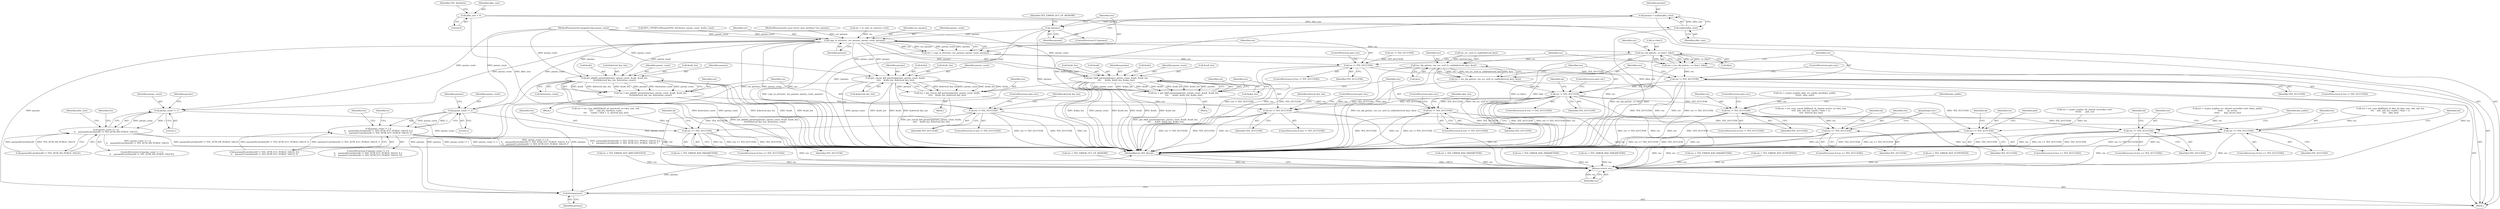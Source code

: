 digraph "0_optee_os_a637243270fc1faae16de059091795c32d86e65e@API" {
"1000173" [label="(Call,params = malloc(alloc_size))"];
"1000175" [label="(Call,malloc(alloc_size))"];
"1000161" [label="(Call,alloc_size = 0)"];
"1000178" [label="(Call,!params)"];
"1000184" [label="(Call,copy_in_attrs(utc, usr_params, param_count, params))"];
"1000182" [label="(Call,res = copy_in_attrs(utc, usr_params, param_count, params))"];
"1000190" [label="(Call,res != TEE_SUCCESS)"];
"1000204" [label="(Call,res != TEE_SUCCESS)"];
"1000217" [label="(Call,res != TEE_SUCCESS)"];
"1000324" [label="(Call,res == TEE_SUCCESS)"];
"1000857" [label="(Return,return res;)"];
"1000441" [label="(Call,res != TEE_SUCCESS)"];
"1000524" [label="(Call,res == TEE_SUCCESS)"];
"1000598" [label="(Call,res != TEE_SUCCESS)"];
"1000632" [label="(Call,res == TEE_SUCCESS)"];
"1000697" [label="(Call,res != TEE_SUCCESS)"];
"1000729" [label="(Call,res == TEE_SUCCESS)"];
"1000797" [label="(Call,res != TEE_SUCCESS)"];
"1000830" [label="(Call,res == TEE_SUCCESS)"];
"1000196" [label="(Call,tee_obj_get(utc, cs->key1, &ko))"];
"1000194" [label="(Call,res = tee_obj_get(utc, cs->key1, &ko))"];
"1000210" [label="(Call,tee_obj_get(utc, tee_svc_uref_to_vaddr(derived_key), &so))"];
"1000208" [label="(Call,res = tee_obj_get(utc, tee_svc_uref_to_vaddr(derived_key), &so))"];
"1000254" [label="(Call,param_count != 1)"];
"1000253" [label="(Call,param_count != 1 ||\n\t\t    params[0].attributeID != TEE_ATTR_DH_PUBLIC_VALUE)"];
"1000376" [label="(Call,param_count != 2)"];
"1000375" [label="(Call,param_count != 2 ||\n\t\t    params[0].attributeID != TEE_ATTR_ECC_PUBLIC_VALUE_X ||\n\t\t    params[1].attributeID != TEE_ATTR_ECC_PUBLIC_VALUE_Y)"];
"1000584" [label="(Call,get_hkdf_params(params, param_count, &salt, &salt_len,\n\t\t\t\t      &info, &info_len, &okm_len))"];
"1000582" [label="(Call,res = get_hkdf_params(params, param_count, &salt, &salt_len,\n\t\t\t\t      &info, &info_len, &okm_len))"];
"1000855" [label="(Call,free(params))"];
"1000687" [label="(Call,get_concat_kdf_params(params, param_count, &info,\n\t\t\t\t\t    &info_len, &derived_key_len))"];
"1000685" [label="(Call,res = get_concat_kdf_params(params, param_count, &info,\n\t\t\t\t\t    &info_len, &derived_key_len))"];
"1000785" [label="(Call,get_pbkdf2_params(params, param_count, &salt, &salt_len,\n\t\t\t\t\t&derived_key_len, &iteration_count))"];
"1000783" [label="(Call,res = get_pbkdf2_params(params, param_count, &salt, &salt_len,\n\t\t\t\t\t&derived_key_len, &iteration_count))"];
"1000692" [label="(Call,&info_len)"];
"1000632" [label="(Call,res == TEE_SUCCESS)"];
"1000374" [label="(ControlStructure,if (param_count != 2 ||\n\t\t    params[0].attributeID != TEE_ATTR_ECC_PUBLIC_VALUE_X ||\n\t\t    params[1].attributeID != TEE_ATTR_ECC_PUBLIC_VALUE_Y))"];
"1000696" [label="(ControlStructure,if (res != TEE_SUCCESS))"];
"1000354" [label="(Call,res = TEE_ERROR_OUT_OF_MEMORY)"];
"1000184" [label="(Call,copy_in_attrs(utc, usr_params, param_count, params))"];
"1000222" [label="(Identifier,sk)"];
"1000191" [label="(Identifier,res)"];
"1000256" [label="(Literal,1)"];
"1000585" [label="(Identifier,params)"];
"1000689" [label="(Identifier,param_count)"];
"1000688" [label="(Identifier,params)"];
"1000757" [label="(Block,)"];
"1000377" [label="(Identifier,param_count)"];
"1000604" [label="(Identifier,okm_len)"];
"1000703" [label="(Identifier,derived_key_len)"];
"1000206" [label="(Identifier,TEE_SUCCESS)"];
"1000186" [label="(Identifier,usr_params)"];
"1000633" [label="(Identifier,res)"];
"1000396" [label="(Identifier,res)"];
"1000375" [label="(Call,param_count != 2 ||\n\t\t    params[0].attributeID != TEE_ATTR_ECC_PUBLIC_VALUE_X ||\n\t\t    params[1].attributeID != TEE_ATTR_ECC_PUBLIC_VALUE_Y)"];
"1000252" [label="(ControlStructure,if (param_count != 1 ||\n\t\t    params[0].attributeID != TEE_ATTR_DH_PUBLIC_VALUE))"];
"1000315" [label="(Call,res = crypto_acipher_dh_shared_secret(ko->attr,\n\t\t\t\t\t\t\t      pub, ss))"];
"1000613" [label="(Call,res = tee_cryp_hkdf(hash_id, ikm, ik->key_size, salt, salt_len,\n\t\t\t\t    info, info_len, (uint8_t *)(sk + 1),\n\t\t\t\t    okm_len))"];
"1000214" [label="(Call,&so)"];
"1000176" [label="(Identifier,alloc_size)"];
"1000728" [label="(ControlStructure,if (res == TEE_SUCCESS))"];
"1000209" [label="(Identifier,res)"];
"1000167" [label="(Identifier,TEE_Attribute)"];
"1000395" [label="(Call,res = TEE_ERROR_BAD_PARAMETERS)"];
"1000266" [label="(Identifier,res)"];
"1000836" [label="(Identifier,sk)"];
"1000196" [label="(Call,tee_obj_get(utc, cs->key1, &ko))"];
"1000323" [label="(ControlStructure,if (res == TEE_SUCCESS))"];
"1000192" [label="(Identifier,TEE_SUCCESS)"];
"1000800" [label="(ControlStructure,goto out;)"];
"1000830" [label="(Call,res == TEE_SUCCESS)"];
"1000712" [label="(Call,res = tee_cryp_concat_kdf(hash_id, shared_secret, ss->key_size,\n\t\t\t\t\t  info, info_len, (uint8_t *)(sk + 1),\n\t\t\t\t\t  derived_key_len))"];
"1000177" [label="(ControlStructure,if (!params))"];
"1000686" [label="(Identifier,res)"];
"1000195" [label="(Identifier,res)"];
"1000194" [label="(Call,res = tee_obj_get(utc, cs->key1, &ko))"];
"1000198" [label="(Call,cs->key1)"];
"1000330" [label="(Identifier,sk)"];
"1000441" [label="(Call,res != TEE_SUCCESS)"];
"1000797" [label="(Call,res != TEE_SUCCESS)"];
"1000857" [label="(Return,return res;)"];
"1000155" [label="(Call,res != TEE_SUCCESS)"];
"1000161" [label="(Call,alloc_size = 0)"];
"1000270" [label="(Identifier,alloc_size)"];
"1000598" [label="(Call,res != TEE_SUCCESS)"];
"1000584" [label="(Call,get_hkdf_params(params, param_count, &salt, &salt_len,\n\t\t\t\t      &info, &info_len, &okm_len))"];
"1000638" [label="(Identifier,sk)"];
"1000792" [label="(Call,&derived_key_len)"];
"1000831" [label="(Identifier,res)"];
"1000832" [label="(Identifier,TEE_SUCCESS)"];
"1000858" [label="(Identifier,res)"];
"1000197" [label="(Identifier,utc)"];
"1000324" [label="(Call,res == TEE_SUCCESS)"];
"1000735" [label="(Identifier,sk)"];
"1000443" [label="(Identifier,TEE_SUCCESS)"];
"1000188" [label="(Identifier,params)"];
"1000591" [label="(Call,&info)"];
"1000265" [label="(Call,res = TEE_ERROR_BAD_PARAMETERS)"];
"1000255" [label="(Identifier,param_count)"];
"1000187" [label="(Identifier,param_count)"];
"1000204" [label="(Call,res != TEE_SUCCESS)"];
"1000219" [label="(Identifier,TEE_SUCCESS)"];
"1000434" [label="(Call,res = crypto_acipher_alloc_ecc_public_key(&key_public,\n\t\t\t\t\t\t\t  alloc_size))"];
"1000325" [label="(Identifier,res)"];
"1000690" [label="(Call,&info)"];
"1000162" [label="(Identifier,alloc_size)"];
"1000260" [label="(Identifier,params)"];
"1000165" [label="(Call,MUL_OVERFLOW(sizeof(TEE_Attribute), param_count, &alloc_size))"];
"1000808" [label="(Call,res = TEE_ERROR_BAD_PARAMETERS)"];
"1000794" [label="(Call,&iteration_count)"];
"1000784" [label="(Identifier,res)"];
"1000783" [label="(Call,res = get_pbkdf2_params(params, param_count, &salt, &salt_len,\n\t\t\t\t\t&derived_key_len, &iteration_count))"];
"1000595" [label="(Call,&okm_len)"];
"1000829" [label="(ControlStructure,if (res == TEE_SUCCESS))"];
"1000582" [label="(Call,res = get_hkdf_params(params, param_count, &salt, &salt_len,\n\t\t\t\t      &info, &info_len, &okm_len))"];
"1000212" [label="(Call,tee_svc_uref_to_vaddr(derived_key))"];
"1000609" [label="(Call,res = TEE_ERROR_BAD_PARAMETERS)"];
"1000855" [label="(Call,free(params))"];
"1000685" [label="(Call,res = get_concat_kdf_params(params, param_count, &info,\n\t\t\t\t\t    &info_len, &derived_key_len))"];
"1000530" [label="(Identifier,sk)"];
"1000526" [label="(Identifier,TEE_SUCCESS)"];
"1000208" [label="(Call,res = tee_obj_get(utc, tee_svc_uref_to_vaddr(derived_key), &so))"];
"1000859" [label="(MethodReturn,TEE_Result)"];
"1000185" [label="(Identifier,utc)"];
"1000181" [label="(Identifier,TEE_ERROR_OUT_OF_MEMORY)"];
"1000379" [label="(Call,params[0].attributeID != TEE_ATTR_ECC_PUBLIC_VALUE_X ||\n\t\t    params[1].attributeID != TEE_ATTR_ECC_PUBLIC_VALUE_Y)"];
"1000218" [label="(Identifier,res)"];
"1000358" [label="(Identifier,pub)"];
"1000183" [label="(Identifier,res)"];
"1000207" [label="(ControlStructure,goto out;)"];
"1000601" [label="(ControlStructure,goto out;)"];
"1000447" [label="(Identifier,key_public)"];
"1000597" [label="(ControlStructure,if (res != TEE_SUCCESS))"];
"1000378" [label="(Literal,2)"];
"1000110" [label="(MethodParameterIn,const struct utee_attribute *usr_params)"];
"1000190" [label="(Call,res != TEE_SUCCESS)"];
"1000401" [label="(Identifier,cs)"];
"1000631" [label="(ControlStructure,if (res == TEE_SUCCESS))"];
"1000555" [label="(Block,)"];
"1000586" [label="(Identifier,param_count)"];
"1000856" [label="(Identifier,params)"];
"1000193" [label="(ControlStructure,goto out;)"];
"1000788" [label="(Call,&salt)"];
"1000787" [label="(Identifier,param_count)"];
"1000220" [label="(ControlStructure,goto out;)"];
"1000238" [label="(Call,res = TEE_ERROR_NOT_SUPPORTED)"];
"1000697" [label="(Call,res != TEE_SUCCESS)"];
"1000326" [label="(Identifier,TEE_SUCCESS)"];
"1000442" [label="(Identifier,res)"];
"1000175" [label="(Call,malloc(alloc_size))"];
"1000812" [label="(Call,res = tee_cryp_pbkdf2(hash_id, password, ss->key_size, salt,\n\t\t\t\t      salt_len, iteration_count,\n\t\t\t\t      (uint8_t *)(sk + 1), derived_key_len))"];
"1000257" [label="(Call,params[0].attributeID != TEE_ATTR_DH_PUBLIC_VALUE)"];
"1000525" [label="(Identifier,res)"];
"1000113" [label="(Block,)"];
"1000698" [label="(Identifier,res)"];
"1000210" [label="(Call,tee_obj_get(utc, tee_svc_uref_to_vaddr(derived_key), &so))"];
"1000201" [label="(Call,&ko)"];
"1000600" [label="(Identifier,TEE_SUCCESS)"];
"1000179" [label="(Identifier,params)"];
"1000854" [label="(JumpTarget,out:)"];
"1000178" [label="(Call,!params)"];
"1000163" [label="(Literal,0)"];
"1000803" [label="(Identifier,derived_key_len)"];
"1000790" [label="(Call,&salt_len)"];
"1000798" [label="(Identifier,res)"];
"1000589" [label="(Call,&salt_len)"];
"1000593" [label="(Call,&info_len)"];
"1000796" [label="(ControlStructure,if (res != TEE_SUCCESS))"];
"1000383" [label="(Identifier,params)"];
"1000694" [label="(Call,&derived_key_len)"];
"1000216" [label="(ControlStructure,if (res != TEE_SUCCESS))"];
"1000140" [label="(Call,utc = to_user_ta_ctx(sess->ctx))"];
"1000205" [label="(Identifier,res)"];
"1000583" [label="(Identifier,res)"];
"1000851" [label="(Call,res = TEE_ERROR_NOT_SUPPORTED)"];
"1000700" [label="(ControlStructure,goto out;)"];
"1000786" [label="(Identifier,params)"];
"1000376" [label="(Call,param_count != 2)"];
"1000512" [label="(Call,res = crypto_acipher_ecc_shared_secret(ko->attr, &key_public,\n\t\t\t\t\t\t       pt_secret,\n\t\t\t\t\t\t       &pt_secret_len))"];
"1000687" [label="(Call,get_concat_kdf_params(params, param_count, &info,\n\t\t\t\t\t    &info_len, &derived_key_len))"];
"1000444" [label="(ControlStructure,goto out;)"];
"1000253" [label="(Call,param_count != 1 ||\n\t\t    params[0].attributeID != TEE_ATTR_DH_PUBLIC_VALUE)"];
"1000203" [label="(ControlStructure,if (res != TEE_SUCCESS))"];
"1000524" [label="(Call,res == TEE_SUCCESS)"];
"1000799" [label="(Identifier,TEE_SUCCESS)"];
"1000587" [label="(Call,&salt)"];
"1000546" [label="(Identifier,key_public)"];
"1000660" [label="(Block,)"];
"1000785" [label="(Call,get_pbkdf2_params(params, param_count, &salt, &salt_len,\n\t\t\t\t\t&derived_key_len, &iteration_count))"];
"1000599" [label="(Identifier,res)"];
"1000174" [label="(Identifier,params)"];
"1000254" [label="(Call,param_count != 1)"];
"1000211" [label="(Identifier,utc)"];
"1000523" [label="(ControlStructure,if (res == TEE_SUCCESS))"];
"1000440" [label="(ControlStructure,if (res != TEE_SUCCESS))"];
"1000634" [label="(Identifier,TEE_SUCCESS)"];
"1000173" [label="(Call,params = malloc(alloc_size))"];
"1000729" [label="(Call,res == TEE_SUCCESS)"];
"1000731" [label="(Identifier,TEE_SUCCESS)"];
"1000111" [label="(MethodParameterIn,unsigned long param_count)"];
"1000730" [label="(Identifier,res)"];
"1000430" [label="(Call,res = TEE_ERROR_NOT_IMPLEMENTED)"];
"1000189" [label="(ControlStructure,if (res != TEE_SUCCESS))"];
"1000699" [label="(Identifier,TEE_SUCCESS)"];
"1000217" [label="(Call,res != TEE_SUCCESS)"];
"1000182" [label="(Call,res = copy_in_attrs(utc, usr_params, param_count, params))"];
"1000708" [label="(Call,res = TEE_ERROR_BAD_PARAMETERS)"];
"1000173" -> "1000113"  [label="AST: "];
"1000173" -> "1000175"  [label="CFG: "];
"1000174" -> "1000173"  [label="AST: "];
"1000175" -> "1000173"  [label="AST: "];
"1000179" -> "1000173"  [label="CFG: "];
"1000173" -> "1000859"  [label="DDG: malloc(alloc_size)"];
"1000175" -> "1000173"  [label="DDG: alloc_size"];
"1000173" -> "1000178"  [label="DDG: params"];
"1000175" -> "1000176"  [label="CFG: "];
"1000176" -> "1000175"  [label="AST: "];
"1000175" -> "1000859"  [label="DDG: alloc_size"];
"1000161" -> "1000175"  [label="DDG: alloc_size"];
"1000161" -> "1000113"  [label="AST: "];
"1000161" -> "1000163"  [label="CFG: "];
"1000162" -> "1000161"  [label="AST: "];
"1000163" -> "1000161"  [label="AST: "];
"1000167" -> "1000161"  [label="CFG: "];
"1000161" -> "1000859"  [label="DDG: alloc_size"];
"1000178" -> "1000177"  [label="AST: "];
"1000178" -> "1000179"  [label="CFG: "];
"1000179" -> "1000178"  [label="AST: "];
"1000181" -> "1000178"  [label="CFG: "];
"1000183" -> "1000178"  [label="CFG: "];
"1000178" -> "1000859"  [label="DDG: !params"];
"1000178" -> "1000859"  [label="DDG: params"];
"1000178" -> "1000184"  [label="DDG: params"];
"1000184" -> "1000182"  [label="AST: "];
"1000184" -> "1000188"  [label="CFG: "];
"1000185" -> "1000184"  [label="AST: "];
"1000186" -> "1000184"  [label="AST: "];
"1000187" -> "1000184"  [label="AST: "];
"1000188" -> "1000184"  [label="AST: "];
"1000182" -> "1000184"  [label="CFG: "];
"1000184" -> "1000859"  [label="DDG: usr_params"];
"1000184" -> "1000859"  [label="DDG: param_count"];
"1000184" -> "1000859"  [label="DDG: utc"];
"1000184" -> "1000182"  [label="DDG: utc"];
"1000184" -> "1000182"  [label="DDG: usr_params"];
"1000184" -> "1000182"  [label="DDG: param_count"];
"1000184" -> "1000182"  [label="DDG: params"];
"1000140" -> "1000184"  [label="DDG: utc"];
"1000110" -> "1000184"  [label="DDG: usr_params"];
"1000165" -> "1000184"  [label="DDG: param_count"];
"1000111" -> "1000184"  [label="DDG: param_count"];
"1000184" -> "1000196"  [label="DDG: utc"];
"1000184" -> "1000254"  [label="DDG: param_count"];
"1000184" -> "1000376"  [label="DDG: param_count"];
"1000184" -> "1000584"  [label="DDG: params"];
"1000184" -> "1000584"  [label="DDG: param_count"];
"1000184" -> "1000687"  [label="DDG: params"];
"1000184" -> "1000687"  [label="DDG: param_count"];
"1000184" -> "1000785"  [label="DDG: params"];
"1000184" -> "1000785"  [label="DDG: param_count"];
"1000184" -> "1000855"  [label="DDG: params"];
"1000182" -> "1000113"  [label="AST: "];
"1000183" -> "1000182"  [label="AST: "];
"1000191" -> "1000182"  [label="CFG: "];
"1000182" -> "1000859"  [label="DDG: copy_in_attrs(utc, usr_params, param_count, params)"];
"1000182" -> "1000190"  [label="DDG: res"];
"1000190" -> "1000189"  [label="AST: "];
"1000190" -> "1000192"  [label="CFG: "];
"1000191" -> "1000190"  [label="AST: "];
"1000192" -> "1000190"  [label="AST: "];
"1000193" -> "1000190"  [label="CFG: "];
"1000195" -> "1000190"  [label="CFG: "];
"1000190" -> "1000859"  [label="DDG: res != TEE_SUCCESS"];
"1000190" -> "1000859"  [label="DDG: res"];
"1000190" -> "1000859"  [label="DDG: TEE_SUCCESS"];
"1000155" -> "1000190"  [label="DDG: TEE_SUCCESS"];
"1000190" -> "1000204"  [label="DDG: TEE_SUCCESS"];
"1000190" -> "1000857"  [label="DDG: res"];
"1000204" -> "1000203"  [label="AST: "];
"1000204" -> "1000206"  [label="CFG: "];
"1000205" -> "1000204"  [label="AST: "];
"1000206" -> "1000204"  [label="AST: "];
"1000207" -> "1000204"  [label="CFG: "];
"1000209" -> "1000204"  [label="CFG: "];
"1000204" -> "1000859"  [label="DDG: TEE_SUCCESS"];
"1000204" -> "1000859"  [label="DDG: res"];
"1000204" -> "1000859"  [label="DDG: res != TEE_SUCCESS"];
"1000194" -> "1000204"  [label="DDG: res"];
"1000204" -> "1000217"  [label="DDG: TEE_SUCCESS"];
"1000204" -> "1000857"  [label="DDG: res"];
"1000217" -> "1000216"  [label="AST: "];
"1000217" -> "1000219"  [label="CFG: "];
"1000218" -> "1000217"  [label="AST: "];
"1000219" -> "1000217"  [label="AST: "];
"1000220" -> "1000217"  [label="CFG: "];
"1000222" -> "1000217"  [label="CFG: "];
"1000217" -> "1000859"  [label="DDG: TEE_SUCCESS"];
"1000217" -> "1000859"  [label="DDG: res != TEE_SUCCESS"];
"1000217" -> "1000859"  [label="DDG: res"];
"1000208" -> "1000217"  [label="DDG: res"];
"1000217" -> "1000324"  [label="DDG: TEE_SUCCESS"];
"1000217" -> "1000441"  [label="DDG: TEE_SUCCESS"];
"1000217" -> "1000598"  [label="DDG: TEE_SUCCESS"];
"1000217" -> "1000697"  [label="DDG: TEE_SUCCESS"];
"1000217" -> "1000797"  [label="DDG: TEE_SUCCESS"];
"1000217" -> "1000857"  [label="DDG: res"];
"1000324" -> "1000323"  [label="AST: "];
"1000324" -> "1000326"  [label="CFG: "];
"1000325" -> "1000324"  [label="AST: "];
"1000326" -> "1000324"  [label="AST: "];
"1000330" -> "1000324"  [label="CFG: "];
"1000358" -> "1000324"  [label="CFG: "];
"1000324" -> "1000859"  [label="DDG: TEE_SUCCESS"];
"1000324" -> "1000859"  [label="DDG: res == TEE_SUCCESS"];
"1000324" -> "1000859"  [label="DDG: res"];
"1000315" -> "1000324"  [label="DDG: res"];
"1000324" -> "1000857"  [label="DDG: res"];
"1000857" -> "1000113"  [label="AST: "];
"1000857" -> "1000858"  [label="CFG: "];
"1000858" -> "1000857"  [label="AST: "];
"1000859" -> "1000857"  [label="CFG: "];
"1000857" -> "1000859"  [label="DDG: <RET>"];
"1000858" -> "1000857"  [label="DDG: res"];
"1000395" -> "1000857"  [label="DDG: res"];
"1000708" -> "1000857"  [label="DDG: res"];
"1000729" -> "1000857"  [label="DDG: res"];
"1000598" -> "1000857"  [label="DDG: res"];
"1000238" -> "1000857"  [label="DDG: res"];
"1000609" -> "1000857"  [label="DDG: res"];
"1000265" -> "1000857"  [label="DDG: res"];
"1000430" -> "1000857"  [label="DDG: res"];
"1000354" -> "1000857"  [label="DDG: res"];
"1000830" -> "1000857"  [label="DDG: res"];
"1000441" -> "1000857"  [label="DDG: res"];
"1000524" -> "1000857"  [label="DDG: res"];
"1000632" -> "1000857"  [label="DDG: res"];
"1000851" -> "1000857"  [label="DDG: res"];
"1000808" -> "1000857"  [label="DDG: res"];
"1000797" -> "1000857"  [label="DDG: res"];
"1000697" -> "1000857"  [label="DDG: res"];
"1000441" -> "1000440"  [label="AST: "];
"1000441" -> "1000443"  [label="CFG: "];
"1000442" -> "1000441"  [label="AST: "];
"1000443" -> "1000441"  [label="AST: "];
"1000444" -> "1000441"  [label="CFG: "];
"1000447" -> "1000441"  [label="CFG: "];
"1000441" -> "1000859"  [label="DDG: res"];
"1000441" -> "1000859"  [label="DDG: TEE_SUCCESS"];
"1000441" -> "1000859"  [label="DDG: res != TEE_SUCCESS"];
"1000434" -> "1000441"  [label="DDG: res"];
"1000441" -> "1000524"  [label="DDG: TEE_SUCCESS"];
"1000524" -> "1000523"  [label="AST: "];
"1000524" -> "1000526"  [label="CFG: "];
"1000525" -> "1000524"  [label="AST: "];
"1000526" -> "1000524"  [label="AST: "];
"1000530" -> "1000524"  [label="CFG: "];
"1000546" -> "1000524"  [label="CFG: "];
"1000524" -> "1000859"  [label="DDG: res"];
"1000524" -> "1000859"  [label="DDG: res == TEE_SUCCESS"];
"1000524" -> "1000859"  [label="DDG: TEE_SUCCESS"];
"1000512" -> "1000524"  [label="DDG: res"];
"1000598" -> "1000597"  [label="AST: "];
"1000598" -> "1000600"  [label="CFG: "];
"1000599" -> "1000598"  [label="AST: "];
"1000600" -> "1000598"  [label="AST: "];
"1000601" -> "1000598"  [label="CFG: "];
"1000604" -> "1000598"  [label="CFG: "];
"1000598" -> "1000859"  [label="DDG: res"];
"1000598" -> "1000859"  [label="DDG: res != TEE_SUCCESS"];
"1000598" -> "1000859"  [label="DDG: TEE_SUCCESS"];
"1000582" -> "1000598"  [label="DDG: res"];
"1000598" -> "1000632"  [label="DDG: TEE_SUCCESS"];
"1000632" -> "1000631"  [label="AST: "];
"1000632" -> "1000634"  [label="CFG: "];
"1000633" -> "1000632"  [label="AST: "];
"1000634" -> "1000632"  [label="AST: "];
"1000638" -> "1000632"  [label="CFG: "];
"1000854" -> "1000632"  [label="CFG: "];
"1000632" -> "1000859"  [label="DDG: res == TEE_SUCCESS"];
"1000632" -> "1000859"  [label="DDG: res"];
"1000632" -> "1000859"  [label="DDG: TEE_SUCCESS"];
"1000613" -> "1000632"  [label="DDG: res"];
"1000697" -> "1000696"  [label="AST: "];
"1000697" -> "1000699"  [label="CFG: "];
"1000698" -> "1000697"  [label="AST: "];
"1000699" -> "1000697"  [label="AST: "];
"1000700" -> "1000697"  [label="CFG: "];
"1000703" -> "1000697"  [label="CFG: "];
"1000697" -> "1000859"  [label="DDG: res != TEE_SUCCESS"];
"1000697" -> "1000859"  [label="DDG: TEE_SUCCESS"];
"1000697" -> "1000859"  [label="DDG: res"];
"1000685" -> "1000697"  [label="DDG: res"];
"1000697" -> "1000729"  [label="DDG: TEE_SUCCESS"];
"1000729" -> "1000728"  [label="AST: "];
"1000729" -> "1000731"  [label="CFG: "];
"1000730" -> "1000729"  [label="AST: "];
"1000731" -> "1000729"  [label="AST: "];
"1000735" -> "1000729"  [label="CFG: "];
"1000854" -> "1000729"  [label="CFG: "];
"1000729" -> "1000859"  [label="DDG: res"];
"1000729" -> "1000859"  [label="DDG: res == TEE_SUCCESS"];
"1000729" -> "1000859"  [label="DDG: TEE_SUCCESS"];
"1000712" -> "1000729"  [label="DDG: res"];
"1000797" -> "1000796"  [label="AST: "];
"1000797" -> "1000799"  [label="CFG: "];
"1000798" -> "1000797"  [label="AST: "];
"1000799" -> "1000797"  [label="AST: "];
"1000800" -> "1000797"  [label="CFG: "];
"1000803" -> "1000797"  [label="CFG: "];
"1000797" -> "1000859"  [label="DDG: TEE_SUCCESS"];
"1000797" -> "1000859"  [label="DDG: res"];
"1000797" -> "1000859"  [label="DDG: res != TEE_SUCCESS"];
"1000783" -> "1000797"  [label="DDG: res"];
"1000797" -> "1000830"  [label="DDG: TEE_SUCCESS"];
"1000830" -> "1000829"  [label="AST: "];
"1000830" -> "1000832"  [label="CFG: "];
"1000831" -> "1000830"  [label="AST: "];
"1000832" -> "1000830"  [label="AST: "];
"1000836" -> "1000830"  [label="CFG: "];
"1000854" -> "1000830"  [label="CFG: "];
"1000830" -> "1000859"  [label="DDG: res == TEE_SUCCESS"];
"1000830" -> "1000859"  [label="DDG: TEE_SUCCESS"];
"1000830" -> "1000859"  [label="DDG: res"];
"1000812" -> "1000830"  [label="DDG: res"];
"1000196" -> "1000194"  [label="AST: "];
"1000196" -> "1000201"  [label="CFG: "];
"1000197" -> "1000196"  [label="AST: "];
"1000198" -> "1000196"  [label="AST: "];
"1000201" -> "1000196"  [label="AST: "];
"1000194" -> "1000196"  [label="CFG: "];
"1000196" -> "1000859"  [label="DDG: &ko"];
"1000196" -> "1000859"  [label="DDG: utc"];
"1000196" -> "1000859"  [label="DDG: cs->key1"];
"1000196" -> "1000194"  [label="DDG: utc"];
"1000196" -> "1000194"  [label="DDG: cs->key1"];
"1000196" -> "1000194"  [label="DDG: &ko"];
"1000196" -> "1000210"  [label="DDG: utc"];
"1000194" -> "1000113"  [label="AST: "];
"1000195" -> "1000194"  [label="AST: "];
"1000205" -> "1000194"  [label="CFG: "];
"1000194" -> "1000859"  [label="DDG: tee_obj_get(utc, cs->key1, &ko)"];
"1000210" -> "1000208"  [label="AST: "];
"1000210" -> "1000214"  [label="CFG: "];
"1000211" -> "1000210"  [label="AST: "];
"1000212" -> "1000210"  [label="AST: "];
"1000214" -> "1000210"  [label="AST: "];
"1000208" -> "1000210"  [label="CFG: "];
"1000210" -> "1000859"  [label="DDG: &so"];
"1000210" -> "1000859"  [label="DDG: tee_svc_uref_to_vaddr(derived_key)"];
"1000210" -> "1000859"  [label="DDG: utc"];
"1000210" -> "1000208"  [label="DDG: utc"];
"1000210" -> "1000208"  [label="DDG: tee_svc_uref_to_vaddr(derived_key)"];
"1000210" -> "1000208"  [label="DDG: &so"];
"1000212" -> "1000210"  [label="DDG: derived_key"];
"1000208" -> "1000113"  [label="AST: "];
"1000209" -> "1000208"  [label="AST: "];
"1000218" -> "1000208"  [label="CFG: "];
"1000208" -> "1000859"  [label="DDG: tee_obj_get(utc, tee_svc_uref_to_vaddr(derived_key), &so)"];
"1000254" -> "1000253"  [label="AST: "];
"1000254" -> "1000256"  [label="CFG: "];
"1000255" -> "1000254"  [label="AST: "];
"1000256" -> "1000254"  [label="AST: "];
"1000260" -> "1000254"  [label="CFG: "];
"1000253" -> "1000254"  [label="CFG: "];
"1000254" -> "1000859"  [label="DDG: param_count"];
"1000254" -> "1000253"  [label="DDG: param_count"];
"1000254" -> "1000253"  [label="DDG: 1"];
"1000111" -> "1000254"  [label="DDG: param_count"];
"1000253" -> "1000252"  [label="AST: "];
"1000253" -> "1000257"  [label="CFG: "];
"1000257" -> "1000253"  [label="AST: "];
"1000266" -> "1000253"  [label="CFG: "];
"1000270" -> "1000253"  [label="CFG: "];
"1000253" -> "1000859"  [label="DDG: param_count != 1 ||\n\t\t    params[0].attributeID != TEE_ATTR_DH_PUBLIC_VALUE"];
"1000253" -> "1000859"  [label="DDG: param_count != 1"];
"1000253" -> "1000859"  [label="DDG: params[0].attributeID != TEE_ATTR_DH_PUBLIC_VALUE"];
"1000257" -> "1000253"  [label="DDG: params[0].attributeID"];
"1000257" -> "1000253"  [label="DDG: TEE_ATTR_DH_PUBLIC_VALUE"];
"1000376" -> "1000375"  [label="AST: "];
"1000376" -> "1000378"  [label="CFG: "];
"1000377" -> "1000376"  [label="AST: "];
"1000378" -> "1000376"  [label="AST: "];
"1000383" -> "1000376"  [label="CFG: "];
"1000375" -> "1000376"  [label="CFG: "];
"1000376" -> "1000859"  [label="DDG: param_count"];
"1000376" -> "1000375"  [label="DDG: param_count"];
"1000376" -> "1000375"  [label="DDG: 2"];
"1000111" -> "1000376"  [label="DDG: param_count"];
"1000375" -> "1000374"  [label="AST: "];
"1000375" -> "1000379"  [label="CFG: "];
"1000379" -> "1000375"  [label="AST: "];
"1000396" -> "1000375"  [label="CFG: "];
"1000401" -> "1000375"  [label="CFG: "];
"1000375" -> "1000859"  [label="DDG: param_count != 2"];
"1000375" -> "1000859"  [label="DDG: param_count != 2 ||\n\t\t    params[0].attributeID != TEE_ATTR_ECC_PUBLIC_VALUE_X ||\n\t\t    params[1].attributeID != TEE_ATTR_ECC_PUBLIC_VALUE_Y"];
"1000375" -> "1000859"  [label="DDG: params[0].attributeID != TEE_ATTR_ECC_PUBLIC_VALUE_X ||\n\t\t    params[1].attributeID != TEE_ATTR_ECC_PUBLIC_VALUE_Y"];
"1000379" -> "1000375"  [label="DDG: params[0].attributeID != TEE_ATTR_ECC_PUBLIC_VALUE_X"];
"1000379" -> "1000375"  [label="DDG: params[1].attributeID != TEE_ATTR_ECC_PUBLIC_VALUE_Y"];
"1000584" -> "1000582"  [label="AST: "];
"1000584" -> "1000595"  [label="CFG: "];
"1000585" -> "1000584"  [label="AST: "];
"1000586" -> "1000584"  [label="AST: "];
"1000587" -> "1000584"  [label="AST: "];
"1000589" -> "1000584"  [label="AST: "];
"1000591" -> "1000584"  [label="AST: "];
"1000593" -> "1000584"  [label="AST: "];
"1000595" -> "1000584"  [label="AST: "];
"1000582" -> "1000584"  [label="CFG: "];
"1000584" -> "1000859"  [label="DDG: &salt_len"];
"1000584" -> "1000859"  [label="DDG: &okm_len"];
"1000584" -> "1000859"  [label="DDG: param_count"];
"1000584" -> "1000859"  [label="DDG: &salt"];
"1000584" -> "1000859"  [label="DDG: &info"];
"1000584" -> "1000859"  [label="DDG: &info_len"];
"1000584" -> "1000582"  [label="DDG: param_count"];
"1000584" -> "1000582"  [label="DDG: &okm_len"];
"1000584" -> "1000582"  [label="DDG: &salt"];
"1000584" -> "1000582"  [label="DDG: &info"];
"1000584" -> "1000582"  [label="DDG: &salt_len"];
"1000584" -> "1000582"  [label="DDG: &info_len"];
"1000584" -> "1000582"  [label="DDG: params"];
"1000111" -> "1000584"  [label="DDG: param_count"];
"1000584" -> "1000855"  [label="DDG: params"];
"1000582" -> "1000555"  [label="AST: "];
"1000583" -> "1000582"  [label="AST: "];
"1000599" -> "1000582"  [label="CFG: "];
"1000582" -> "1000859"  [label="DDG: get_hkdf_params(params, param_count, &salt, &salt_len,\n\t\t\t\t      &info, &info_len, &okm_len)"];
"1000855" -> "1000113"  [label="AST: "];
"1000855" -> "1000856"  [label="CFG: "];
"1000856" -> "1000855"  [label="AST: "];
"1000858" -> "1000855"  [label="CFG: "];
"1000855" -> "1000859"  [label="DDG: params"];
"1000785" -> "1000855"  [label="DDG: params"];
"1000687" -> "1000855"  [label="DDG: params"];
"1000687" -> "1000685"  [label="AST: "];
"1000687" -> "1000694"  [label="CFG: "];
"1000688" -> "1000687"  [label="AST: "];
"1000689" -> "1000687"  [label="AST: "];
"1000690" -> "1000687"  [label="AST: "];
"1000692" -> "1000687"  [label="AST: "];
"1000694" -> "1000687"  [label="AST: "];
"1000685" -> "1000687"  [label="CFG: "];
"1000687" -> "1000859"  [label="DDG: param_count"];
"1000687" -> "1000859"  [label="DDG: &info"];
"1000687" -> "1000859"  [label="DDG: &derived_key_len"];
"1000687" -> "1000859"  [label="DDG: &info_len"];
"1000687" -> "1000685"  [label="DDG: &derived_key_len"];
"1000687" -> "1000685"  [label="DDG: param_count"];
"1000687" -> "1000685"  [label="DDG: &info_len"];
"1000687" -> "1000685"  [label="DDG: &info"];
"1000687" -> "1000685"  [label="DDG: params"];
"1000111" -> "1000687"  [label="DDG: param_count"];
"1000685" -> "1000660"  [label="AST: "];
"1000686" -> "1000685"  [label="AST: "];
"1000698" -> "1000685"  [label="CFG: "];
"1000685" -> "1000859"  [label="DDG: get_concat_kdf_params(params, param_count, &info,\n\t\t\t\t\t    &info_len, &derived_key_len)"];
"1000785" -> "1000783"  [label="AST: "];
"1000785" -> "1000794"  [label="CFG: "];
"1000786" -> "1000785"  [label="AST: "];
"1000787" -> "1000785"  [label="AST: "];
"1000788" -> "1000785"  [label="AST: "];
"1000790" -> "1000785"  [label="AST: "];
"1000792" -> "1000785"  [label="AST: "];
"1000794" -> "1000785"  [label="AST: "];
"1000783" -> "1000785"  [label="CFG: "];
"1000785" -> "1000859"  [label="DDG: &derived_key_len"];
"1000785" -> "1000859"  [label="DDG: &salt"];
"1000785" -> "1000859"  [label="DDG: &salt_len"];
"1000785" -> "1000859"  [label="DDG: &iteration_count"];
"1000785" -> "1000859"  [label="DDG: param_count"];
"1000785" -> "1000783"  [label="DDG: &salt"];
"1000785" -> "1000783"  [label="DDG: &derived_key_len"];
"1000785" -> "1000783"  [label="DDG: &salt_len"];
"1000785" -> "1000783"  [label="DDG: params"];
"1000785" -> "1000783"  [label="DDG: &iteration_count"];
"1000785" -> "1000783"  [label="DDG: param_count"];
"1000111" -> "1000785"  [label="DDG: param_count"];
"1000783" -> "1000757"  [label="AST: "];
"1000784" -> "1000783"  [label="AST: "];
"1000798" -> "1000783"  [label="CFG: "];
"1000783" -> "1000859"  [label="DDG: get_pbkdf2_params(params, param_count, &salt, &salt_len,\n\t\t\t\t\t&derived_key_len, &iteration_count)"];
}

